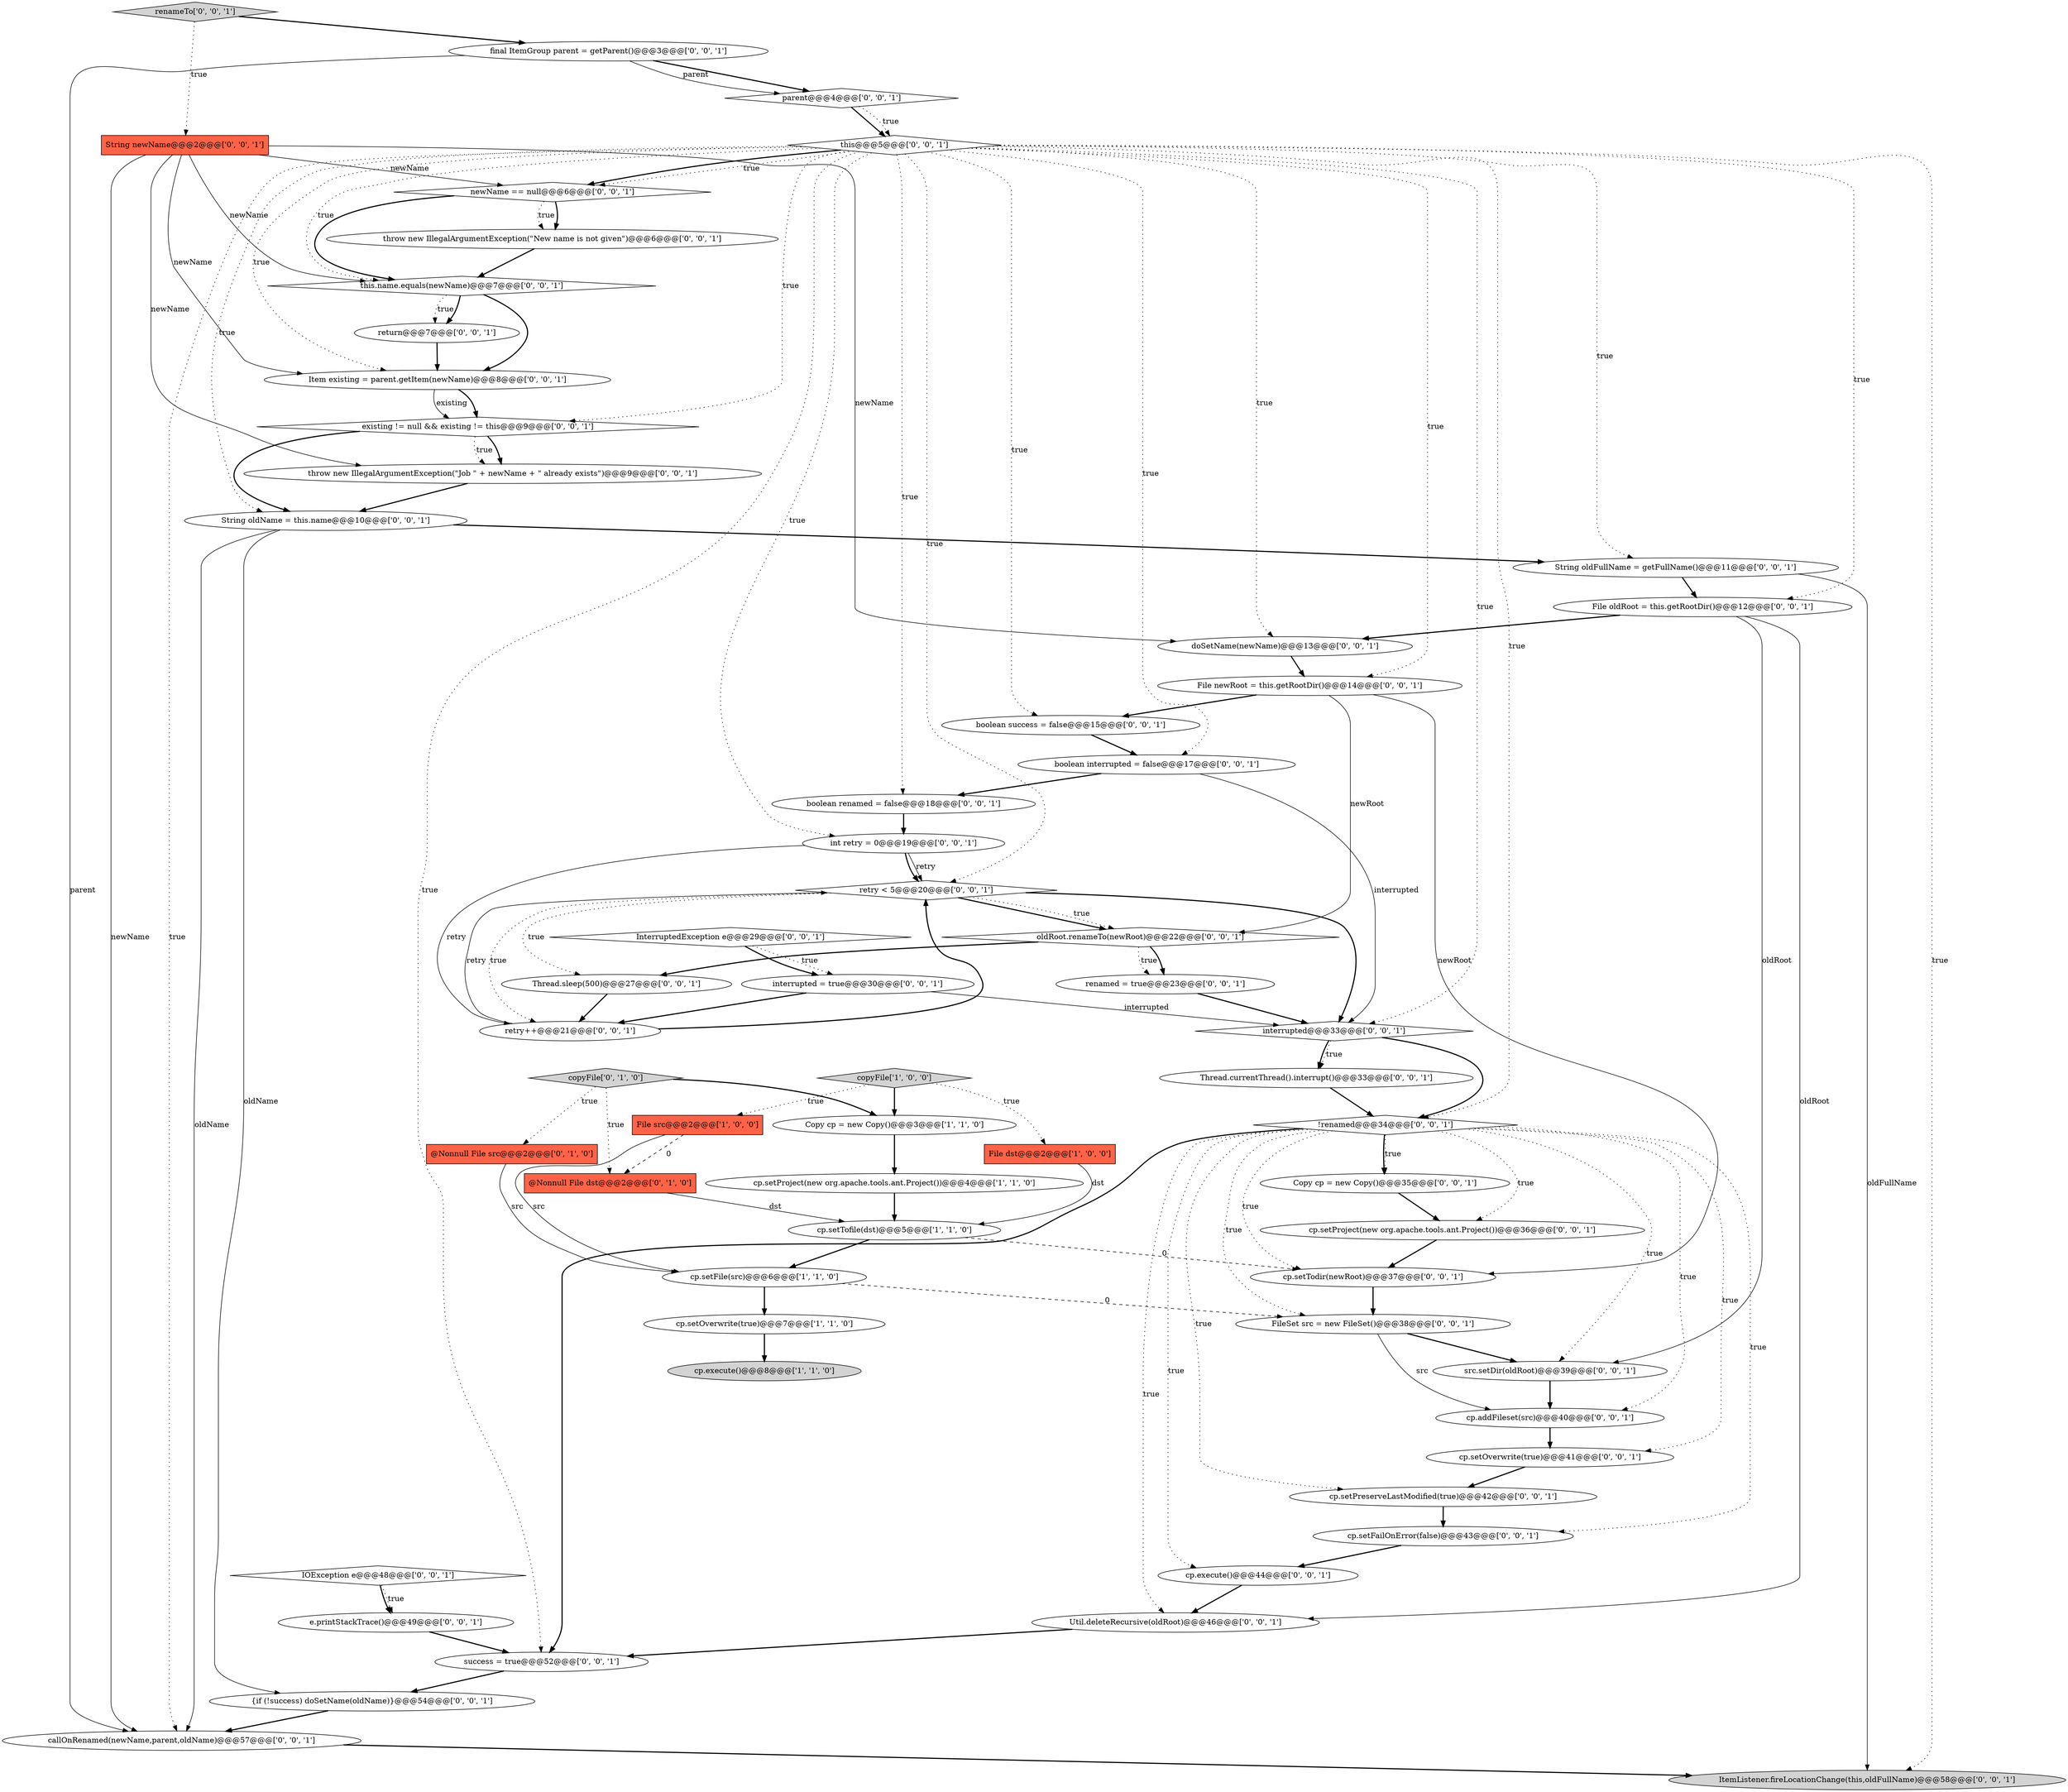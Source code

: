 digraph {
37 [style = filled, label = "renameTo['0', '0', '1']", fillcolor = lightgray, shape = diamond image = "AAA0AAABBB3BBB"];
19 [style = filled, label = "Thread.sleep(500)@@@27@@@['0', '0', '1']", fillcolor = white, shape = ellipse image = "AAA0AAABBB3BBB"];
7 [style = filled, label = "cp.execute()@@@8@@@['1', '1', '0']", fillcolor = lightgray, shape = ellipse image = "AAA0AAABBB1BBB"];
54 [style = filled, label = "FileSet src = new FileSet()@@@38@@@['0', '0', '1']", fillcolor = white, shape = ellipse image = "AAA0AAABBB3BBB"];
48 [style = filled, label = "boolean interrupted = false@@@17@@@['0', '0', '1']", fillcolor = white, shape = ellipse image = "AAA0AAABBB3BBB"];
10 [style = filled, label = "copyFile['0', '1', '0']", fillcolor = lightgray, shape = diamond image = "AAA0AAABBB2BBB"];
46 [style = filled, label = "boolean success = false@@@15@@@['0', '0', '1']", fillcolor = white, shape = ellipse image = "AAA0AAABBB3BBB"];
32 [style = filled, label = "cp.addFileset(src)@@@40@@@['0', '0', '1']", fillcolor = white, shape = ellipse image = "AAA0AAABBB3BBB"];
27 [style = filled, label = "Copy cp = new Copy()@@@35@@@['0', '0', '1']", fillcolor = white, shape = ellipse image = "AAA0AAABBB3BBB"];
38 [style = filled, label = "cp.setTodir(newRoot)@@@37@@@['0', '0', '1']", fillcolor = white, shape = ellipse image = "AAA0AAABBB3BBB"];
16 [style = filled, label = "Thread.currentThread().interrupt()@@@33@@@['0', '0', '1']", fillcolor = white, shape = ellipse image = "AAA0AAABBB3BBB"];
25 [style = filled, label = "File newRoot = this.getRootDir()@@@14@@@['0', '0', '1']", fillcolor = white, shape = ellipse image = "AAA0AAABBB3BBB"];
6 [style = filled, label = "cp.setTofile(dst)@@@5@@@['1', '1', '0']", fillcolor = white, shape = ellipse image = "AAA0AAABBB1BBB"];
59 [style = filled, label = "String oldFullName = getFullName()@@@11@@@['0', '0', '1']", fillcolor = white, shape = ellipse image = "AAA0AAABBB3BBB"];
50 [style = filled, label = "ItemListener.fireLocationChange(this,oldFullName)@@@58@@@['0', '0', '1']", fillcolor = lightgray, shape = ellipse image = "AAA0AAABBB3BBB"];
8 [style = filled, label = "copyFile['1', '0', '0']", fillcolor = lightgray, shape = diamond image = "AAA0AAABBB1BBB"];
23 [style = filled, label = "Util.deleteRecursive(oldRoot)@@@46@@@['0', '0', '1']", fillcolor = white, shape = ellipse image = "AAA0AAABBB3BBB"];
47 [style = filled, label = "existing != null && existing != this@@@9@@@['0', '0', '1']", fillcolor = white, shape = diamond image = "AAA0AAABBB3BBB"];
12 [style = filled, label = "this@@@5@@@['0', '0', '1']", fillcolor = white, shape = diamond image = "AAA0AAABBB3BBB"];
33 [style = filled, label = "File oldRoot = this.getRootDir()@@@12@@@['0', '0', '1']", fillcolor = white, shape = ellipse image = "AAA0AAABBB3BBB"];
52 [style = filled, label = "cp.setPreserveLastModified(true)@@@42@@@['0', '0', '1']", fillcolor = white, shape = ellipse image = "AAA0AAABBB3BBB"];
0 [style = filled, label = "cp.setProject(new org.apache.tools.ant.Project())@@@4@@@['1', '1', '0']", fillcolor = white, shape = ellipse image = "AAA0AAABBB1BBB"];
5 [style = filled, label = "Copy cp = new Copy()@@@3@@@['1', '1', '0']", fillcolor = white, shape = ellipse image = "AAA0AAABBB1BBB"];
17 [style = filled, label = "cp.setProject(new org.apache.tools.ant.Project())@@@36@@@['0', '0', '1']", fillcolor = white, shape = ellipse image = "AAA0AAABBB3BBB"];
21 [style = filled, label = "interrupted = true@@@30@@@['0', '0', '1']", fillcolor = white, shape = ellipse image = "AAA0AAABBB3BBB"];
13 [style = filled, label = "throw new IllegalArgumentException(\"Job \" + newName + \" already exists\")@@@9@@@['0', '0', '1']", fillcolor = white, shape = ellipse image = "AAA0AAABBB3BBB"];
14 [style = filled, label = "callOnRenamed(newName,parent,oldName)@@@57@@@['0', '0', '1']", fillcolor = white, shape = ellipse image = "AAA0AAABBB3BBB"];
41 [style = filled, label = "final ItemGroup parent = getParent()@@@3@@@['0', '0', '1']", fillcolor = white, shape = ellipse image = "AAA0AAABBB3BBB"];
51 [style = filled, label = "this.name.equals(newName)@@@7@@@['0', '0', '1']", fillcolor = white, shape = diamond image = "AAA0AAABBB3BBB"];
9 [style = filled, label = "@Nonnull File src@@@2@@@['0', '1', '0']", fillcolor = tomato, shape = box image = "AAA0AAABBB2BBB"];
56 [style = filled, label = "throw new IllegalArgumentException(\"New name is not given\")@@@6@@@['0', '0', '1']", fillcolor = white, shape = ellipse image = "AAA0AAABBB3BBB"];
42 [style = filled, label = "return@@@7@@@['0', '0', '1']", fillcolor = white, shape = ellipse image = "AAA0AAABBB3BBB"];
22 [style = filled, label = "!renamed@@@34@@@['0', '0', '1']", fillcolor = white, shape = diamond image = "AAA0AAABBB3BBB"];
55 [style = filled, label = "success = true@@@52@@@['0', '0', '1']", fillcolor = white, shape = ellipse image = "AAA0AAABBB3BBB"];
43 [style = filled, label = "interrupted@@@33@@@['0', '0', '1']", fillcolor = white, shape = diamond image = "AAA0AAABBB3BBB"];
35 [style = filled, label = "cp.setFailOnError(false)@@@43@@@['0', '0', '1']", fillcolor = white, shape = ellipse image = "AAA0AAABBB3BBB"];
40 [style = filled, label = "cp.execute()@@@44@@@['0', '0', '1']", fillcolor = white, shape = ellipse image = "AAA0AAABBB3BBB"];
29 [style = filled, label = "newName == null@@@6@@@['0', '0', '1']", fillcolor = white, shape = diamond image = "AAA0AAABBB3BBB"];
45 [style = filled, label = "parent@@@4@@@['0', '0', '1']", fillcolor = white, shape = diamond image = "AAA0AAABBB3BBB"];
24 [style = filled, label = "Item existing = parent.getItem(newName)@@@8@@@['0', '0', '1']", fillcolor = white, shape = ellipse image = "AAA0AAABBB3BBB"];
11 [style = filled, label = "@Nonnull File dst@@@2@@@['0', '1', '0']", fillcolor = tomato, shape = box image = "AAA1AAABBB2BBB"];
31 [style = filled, label = "doSetName(newName)@@@13@@@['0', '0', '1']", fillcolor = white, shape = ellipse image = "AAA0AAABBB3BBB"];
3 [style = filled, label = "cp.setFile(src)@@@6@@@['1', '1', '0']", fillcolor = white, shape = ellipse image = "AAA0AAABBB1BBB"];
34 [style = filled, label = "retry < 5@@@20@@@['0', '0', '1']", fillcolor = white, shape = diamond image = "AAA0AAABBB3BBB"];
49 [style = filled, label = "cp.setOverwrite(true)@@@41@@@['0', '0', '1']", fillcolor = white, shape = ellipse image = "AAA0AAABBB3BBB"];
20 [style = filled, label = "InterruptedException e@@@29@@@['0', '0', '1']", fillcolor = white, shape = diamond image = "AAA0AAABBB3BBB"];
1 [style = filled, label = "File dst@@@2@@@['1', '0', '0']", fillcolor = tomato, shape = box image = "AAA0AAABBB1BBB"];
53 [style = filled, label = "{if (!success) doSetName(oldName)}@@@54@@@['0', '0', '1']", fillcolor = white, shape = ellipse image = "AAA0AAABBB3BBB"];
36 [style = filled, label = "String oldName = this.name@@@10@@@['0', '0', '1']", fillcolor = white, shape = ellipse image = "AAA0AAABBB3BBB"];
58 [style = filled, label = "src.setDir(oldRoot)@@@39@@@['0', '0', '1']", fillcolor = white, shape = ellipse image = "AAA0AAABBB3BBB"];
39 [style = filled, label = "retry++@@@21@@@['0', '0', '1']", fillcolor = white, shape = ellipse image = "AAA0AAABBB3BBB"];
15 [style = filled, label = "String newName@@@2@@@['0', '0', '1']", fillcolor = tomato, shape = box image = "AAA0AAABBB3BBB"];
28 [style = filled, label = "IOException e@@@48@@@['0', '0', '1']", fillcolor = white, shape = diamond image = "AAA0AAABBB3BBB"];
4 [style = filled, label = "cp.setOverwrite(true)@@@7@@@['1', '1', '0']", fillcolor = white, shape = ellipse image = "AAA0AAABBB1BBB"];
26 [style = filled, label = "boolean renamed = false@@@18@@@['0', '0', '1']", fillcolor = white, shape = ellipse image = "AAA0AAABBB3BBB"];
44 [style = filled, label = "e.printStackTrace()@@@49@@@['0', '0', '1']", fillcolor = white, shape = ellipse image = "AAA0AAABBB3BBB"];
2 [style = filled, label = "File src@@@2@@@['1', '0', '0']", fillcolor = tomato, shape = box image = "AAA1AAABBB1BBB"];
18 [style = filled, label = "renamed = true@@@23@@@['0', '0', '1']", fillcolor = white, shape = ellipse image = "AAA0AAABBB3BBB"];
30 [style = filled, label = "int retry = 0@@@19@@@['0', '0', '1']", fillcolor = white, shape = ellipse image = "AAA0AAABBB3BBB"];
57 [style = filled, label = "oldRoot.renameTo(newRoot)@@@22@@@['0', '0', '1']", fillcolor = white, shape = diamond image = "AAA0AAABBB3BBB"];
36->59 [style = bold, label=""];
6->3 [style = bold, label=""];
15->24 [style = solid, label="newName"];
15->14 [style = solid, label="newName"];
51->24 [style = bold, label=""];
58->32 [style = bold, label=""];
12->59 [style = dotted, label="true"];
6->38 [style = dashed, label="0"];
29->56 [style = bold, label=""];
9->3 [style = solid, label="src"];
46->48 [style = bold, label=""];
3->4 [style = bold, label=""];
40->23 [style = bold, label=""];
17->38 [style = bold, label=""];
1->6 [style = solid, label="dst"];
22->58 [style = dotted, label="true"];
5->0 [style = bold, label=""];
22->38 [style = dotted, label="true"];
51->42 [style = dotted, label="true"];
13->36 [style = bold, label=""];
12->46 [style = dotted, label="true"];
27->17 [style = bold, label=""];
12->51 [style = dotted, label="true"];
41->45 [style = bold, label=""];
22->35 [style = dotted, label="true"];
30->34 [style = solid, label="retry"];
22->54 [style = dotted, label="true"];
29->51 [style = bold, label=""];
12->33 [style = dotted, label="true"];
12->34 [style = dotted, label="true"];
52->35 [style = bold, label=""];
3->54 [style = dashed, label="0"];
43->16 [style = bold, label=""];
41->45 [style = solid, label="parent"];
12->31 [style = dotted, label="true"];
22->23 [style = dotted, label="true"];
54->32 [style = solid, label="src"];
39->34 [style = bold, label=""];
32->49 [style = bold, label=""];
36->14 [style = solid, label="oldName"];
19->39 [style = bold, label=""];
30->34 [style = bold, label=""];
2->3 [style = solid, label="src"];
15->51 [style = solid, label="newName"];
24->47 [style = bold, label=""];
54->58 [style = bold, label=""];
59->50 [style = solid, label="oldFullName"];
12->50 [style = dotted, label="true"];
56->51 [style = bold, label=""];
35->40 [style = bold, label=""];
12->47 [style = dotted, label="true"];
12->22 [style = dotted, label="true"];
12->29 [style = bold, label=""];
44->55 [style = bold, label=""];
28->44 [style = dotted, label="true"];
33->58 [style = solid, label="oldRoot"];
43->22 [style = bold, label=""];
2->11 [style = dashed, label="0"];
51->42 [style = bold, label=""];
22->32 [style = dotted, label="true"];
47->36 [style = bold, label=""];
12->25 [style = dotted, label="true"];
15->13 [style = solid, label="newName"];
34->57 [style = bold, label=""];
33->23 [style = solid, label="oldRoot"];
30->39 [style = solid, label="retry"];
31->25 [style = bold, label=""];
25->38 [style = solid, label="newRoot"];
39->34 [style = solid, label="retry"];
38->54 [style = bold, label=""];
8->2 [style = dotted, label="true"];
37->41 [style = bold, label=""];
22->55 [style = bold, label=""];
24->47 [style = solid, label="existing"];
15->29 [style = solid, label="newName"];
57->19 [style = bold, label=""];
12->36 [style = dotted, label="true"];
12->43 [style = dotted, label="true"];
43->16 [style = dotted, label="true"];
42->24 [style = bold, label=""];
10->9 [style = dotted, label="true"];
37->15 [style = dotted, label="true"];
47->13 [style = bold, label=""];
4->7 [style = bold, label=""];
34->39 [style = dotted, label="true"];
48->26 [style = bold, label=""];
12->26 [style = dotted, label="true"];
36->53 [style = solid, label="oldName"];
53->14 [style = bold, label=""];
10->5 [style = bold, label=""];
21->39 [style = bold, label=""];
10->11 [style = dotted, label="true"];
22->27 [style = dotted, label="true"];
41->14 [style = solid, label="parent"];
12->24 [style = dotted, label="true"];
14->50 [style = bold, label=""];
59->33 [style = bold, label=""];
34->43 [style = bold, label=""];
21->43 [style = solid, label="interrupted"];
57->18 [style = dotted, label="true"];
29->56 [style = dotted, label="true"];
11->6 [style = solid, label="dst"];
12->29 [style = dotted, label="true"];
0->6 [style = bold, label=""];
22->49 [style = dotted, label="true"];
34->57 [style = dotted, label="true"];
25->57 [style = solid, label="newRoot"];
22->40 [style = dotted, label="true"];
20->21 [style = dotted, label="true"];
25->46 [style = bold, label=""];
57->18 [style = bold, label=""];
16->22 [style = bold, label=""];
12->30 [style = dotted, label="true"];
45->12 [style = bold, label=""];
26->30 [style = bold, label=""];
20->21 [style = bold, label=""];
8->1 [style = dotted, label="true"];
12->14 [style = dotted, label="true"];
22->52 [style = dotted, label="true"];
8->5 [style = bold, label=""];
18->43 [style = bold, label=""];
22->27 [style = bold, label=""];
49->52 [style = bold, label=""];
12->55 [style = dotted, label="true"];
55->53 [style = bold, label=""];
45->12 [style = dotted, label="true"];
15->31 [style = solid, label="newName"];
28->44 [style = bold, label=""];
48->43 [style = solid, label="interrupted"];
33->31 [style = bold, label=""];
22->17 [style = dotted, label="true"];
47->13 [style = dotted, label="true"];
23->55 [style = bold, label=""];
34->19 [style = dotted, label="true"];
12->48 [style = dotted, label="true"];
}
